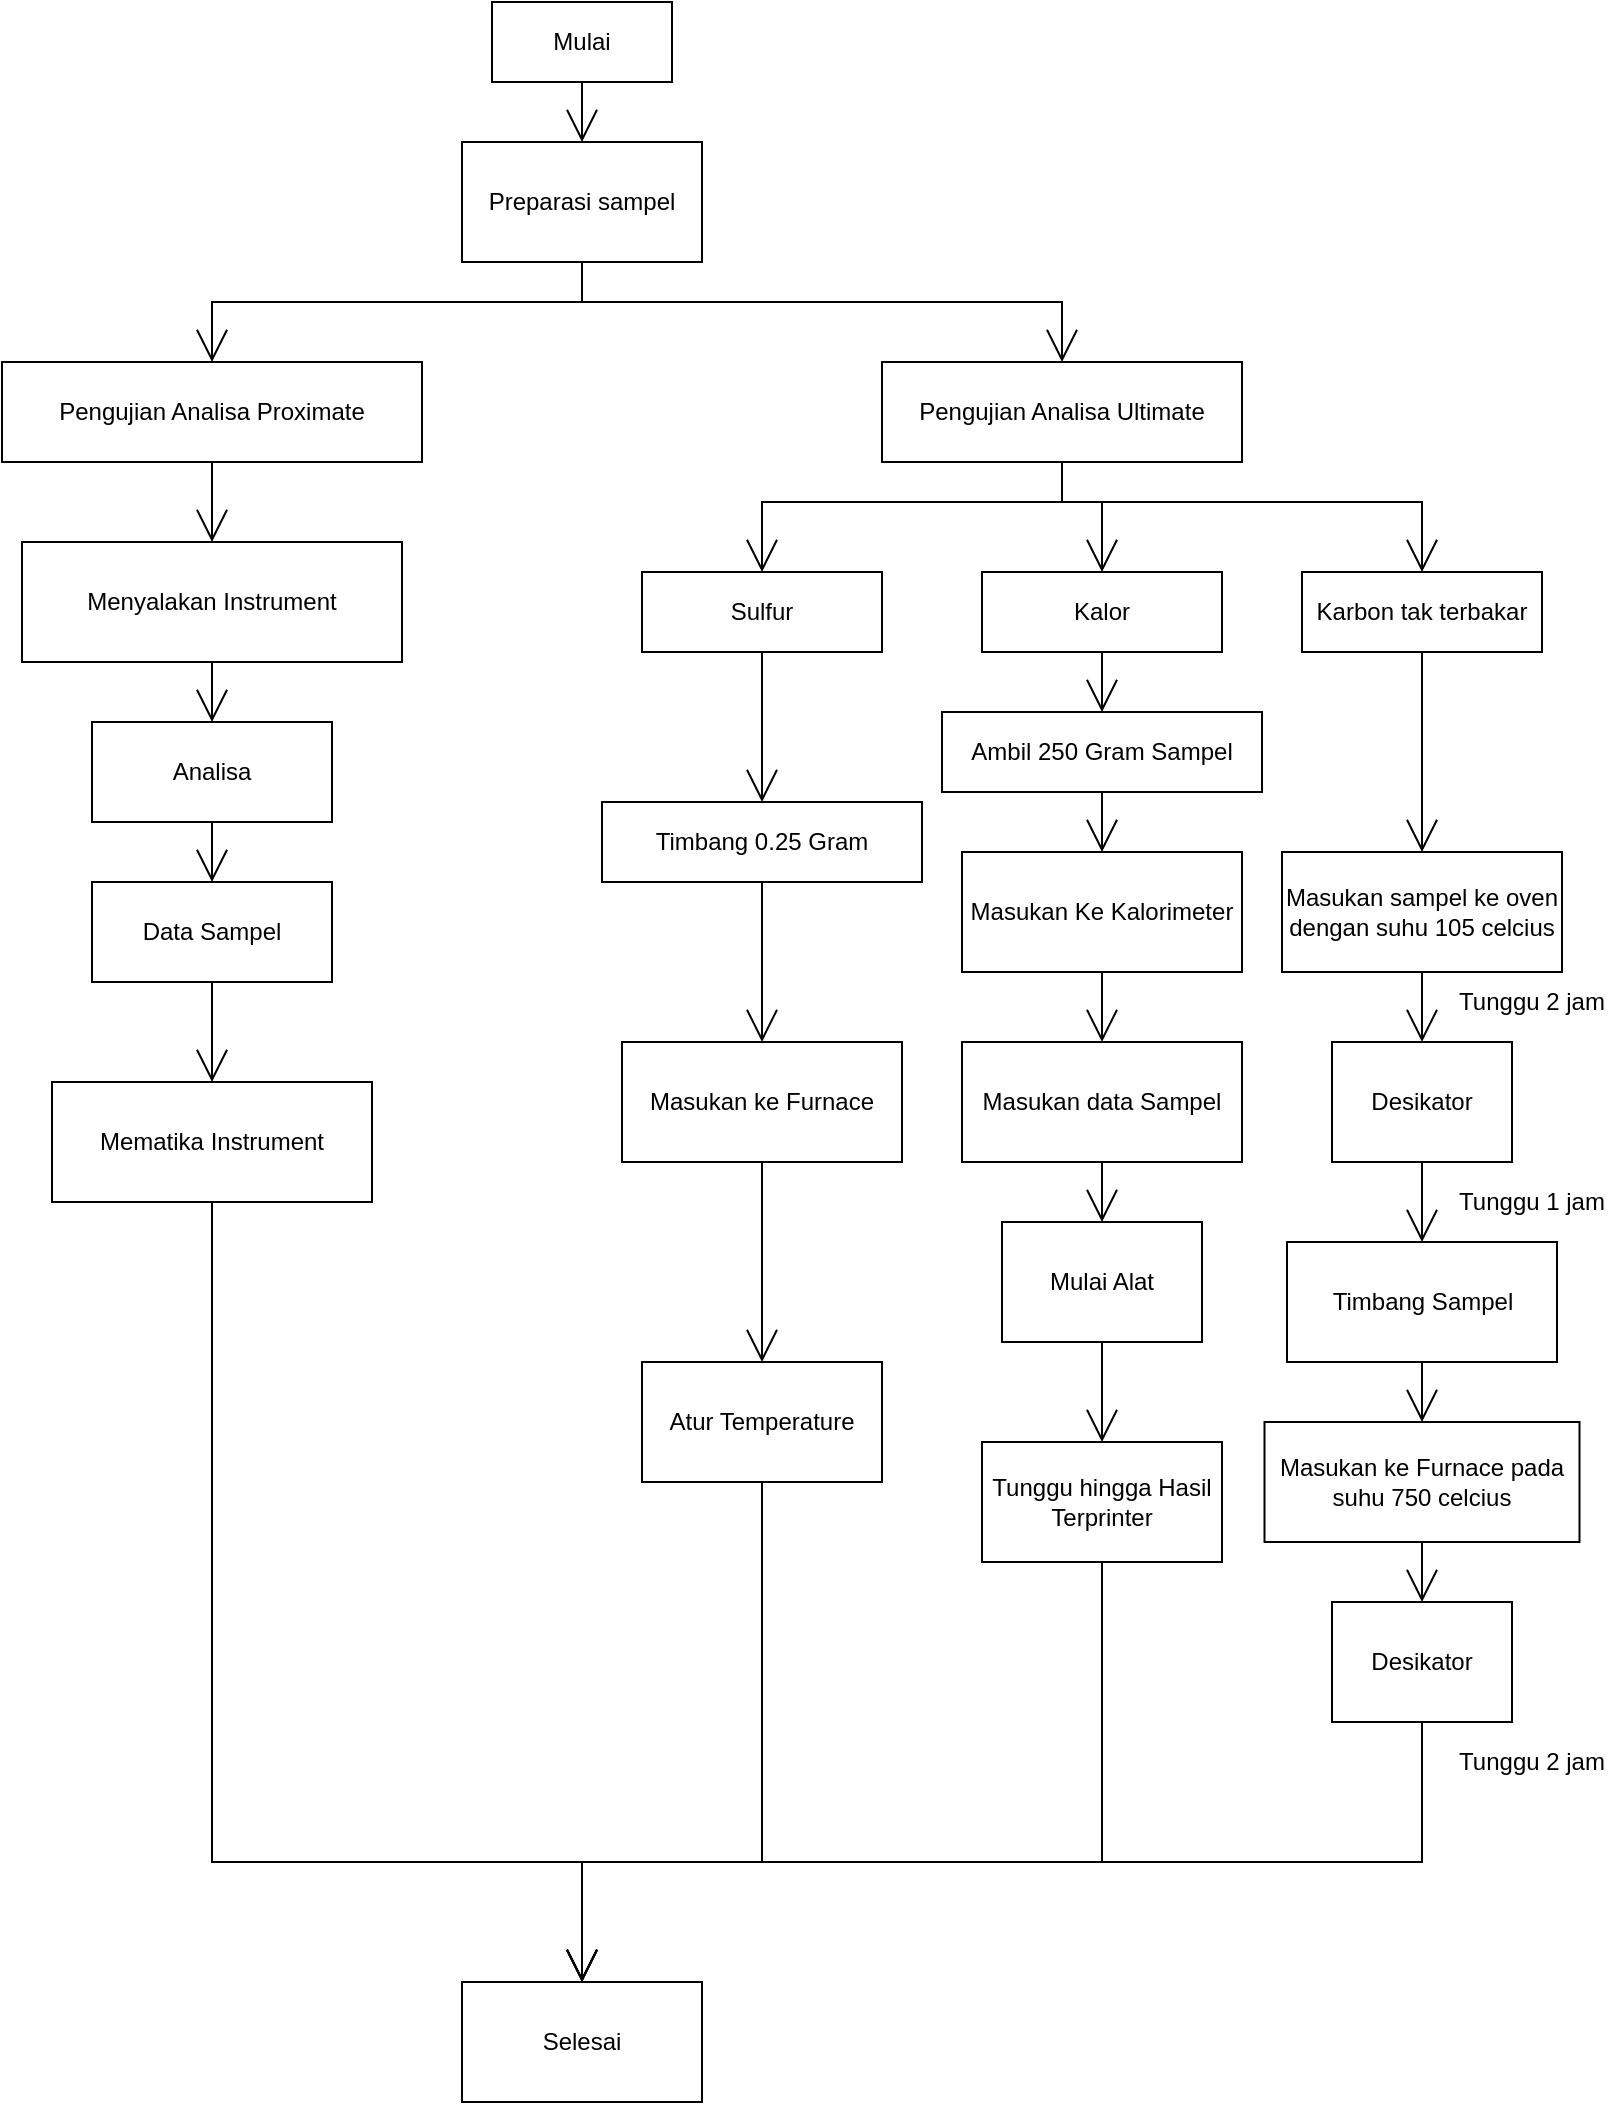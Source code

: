 <mxfile version="15.3.5" type="github"><diagram id="x6Mo9OaGlNHOc-c6YFQF" name="Page-1"><mxGraphModel dx="1210" dy="2806" grid="1" gridSize="10" guides="1" tooltips="1" connect="1" arrows="1" fold="1" page="1" pageScale="1" pageWidth="850" pageHeight="1100" math="0" shadow="0"><root><mxCell id="0"/><mxCell id="1" parent="0"/><mxCell id="eFSyNMqUESKllhxsErRE-7" style="edgeStyle=none;curved=1;rounded=0;orthogonalLoop=1;jettySize=auto;html=1;exitX=0.5;exitY=1;exitDx=0;exitDy=0;entryX=0.5;entryY=0;entryDx=0;entryDy=0;endArrow=open;startSize=14;endSize=14;sourcePerimeterSpacing=8;targetPerimeterSpacing=8;" edge="1" parent="1" source="eFSyNMqUESKllhxsErRE-1" target="eFSyNMqUESKllhxsErRE-2"><mxGeometry relative="1" as="geometry"/></mxCell><mxCell id="eFSyNMqUESKllhxsErRE-1" value="Mulai" style="rounded=0;whiteSpace=wrap;html=1;hachureGap=4;pointerEvents=0;" vertex="1" parent="1"><mxGeometry x="275" y="-2190" width="90" height="40" as="geometry"/></mxCell><mxCell id="eFSyNMqUESKllhxsErRE-8" style="edgeStyle=orthogonalEdgeStyle;rounded=0;orthogonalLoop=1;jettySize=auto;html=1;exitX=0.5;exitY=1;exitDx=0;exitDy=0;entryX=0.5;entryY=0;entryDx=0;entryDy=0;endArrow=open;startSize=14;endSize=14;sourcePerimeterSpacing=8;targetPerimeterSpacing=8;" edge="1" parent="1" source="eFSyNMqUESKllhxsErRE-2" target="eFSyNMqUESKllhxsErRE-3"><mxGeometry relative="1" as="geometry"/></mxCell><mxCell id="eFSyNMqUESKllhxsErRE-10" style="edgeStyle=orthogonalEdgeStyle;rounded=0;orthogonalLoop=1;jettySize=auto;html=1;exitX=0.5;exitY=1;exitDx=0;exitDy=0;entryX=0.5;entryY=0;entryDx=0;entryDy=0;endArrow=open;startSize=14;endSize=14;sourcePerimeterSpacing=8;targetPerimeterSpacing=8;" edge="1" parent="1" source="eFSyNMqUESKllhxsErRE-2" target="eFSyNMqUESKllhxsErRE-4"><mxGeometry relative="1" as="geometry"/></mxCell><mxCell id="eFSyNMqUESKllhxsErRE-2" value="Preparasi sampel" style="rounded=0;whiteSpace=wrap;html=1;hachureGap=4;pointerEvents=0;" vertex="1" parent="1"><mxGeometry x="260" y="-2120" width="120" height="60" as="geometry"/></mxCell><mxCell id="eFSyNMqUESKllhxsErRE-12" style="edgeStyle=orthogonalEdgeStyle;rounded=0;orthogonalLoop=1;jettySize=auto;html=1;exitX=0.5;exitY=1;exitDx=0;exitDy=0;entryX=0.5;entryY=0;entryDx=0;entryDy=0;endArrow=open;startSize=14;endSize=14;sourcePerimeterSpacing=8;targetPerimeterSpacing=8;" edge="1" parent="1" source="eFSyNMqUESKllhxsErRE-3" target="eFSyNMqUESKllhxsErRE-11"><mxGeometry relative="1" as="geometry"/></mxCell><mxCell id="eFSyNMqUESKllhxsErRE-3" value="Pengujian Analisa Proximate" style="rounded=0;whiteSpace=wrap;html=1;hachureGap=4;pointerEvents=0;" vertex="1" parent="1"><mxGeometry x="30" y="-2010" width="210" height="50" as="geometry"/></mxCell><mxCell id="eFSyNMqUESKllhxsErRE-26" style="edgeStyle=orthogonalEdgeStyle;rounded=0;orthogonalLoop=1;jettySize=auto;html=1;exitX=0.5;exitY=1;exitDx=0;exitDy=0;entryX=0.5;entryY=0;entryDx=0;entryDy=0;endArrow=open;startSize=14;endSize=14;sourcePerimeterSpacing=8;targetPerimeterSpacing=8;" edge="1" parent="1" source="eFSyNMqUESKllhxsErRE-4" target="eFSyNMqUESKllhxsErRE-23"><mxGeometry relative="1" as="geometry"><Array as="points"><mxPoint x="560" y="-1940"/><mxPoint x="410" y="-1940"/></Array></mxGeometry></mxCell><mxCell id="eFSyNMqUESKllhxsErRE-29" style="edgeStyle=orthogonalEdgeStyle;rounded=0;orthogonalLoop=1;jettySize=auto;html=1;exitX=0.5;exitY=1;exitDx=0;exitDy=0;entryX=0.5;entryY=0;entryDx=0;entryDy=0;endArrow=open;startSize=14;endSize=14;sourcePerimeterSpacing=8;targetPerimeterSpacing=8;" edge="1" parent="1" source="eFSyNMqUESKllhxsErRE-4" target="eFSyNMqUESKllhxsErRE-24"><mxGeometry relative="1" as="geometry"><Array as="points"><mxPoint x="560" y="-1940"/><mxPoint x="580" y="-1940"/></Array></mxGeometry></mxCell><mxCell id="eFSyNMqUESKllhxsErRE-30" style="edgeStyle=orthogonalEdgeStyle;rounded=0;orthogonalLoop=1;jettySize=auto;html=1;exitX=0.5;exitY=1;exitDx=0;exitDy=0;entryX=0.5;entryY=0;entryDx=0;entryDy=0;endArrow=open;startSize=14;endSize=14;sourcePerimeterSpacing=8;targetPerimeterSpacing=8;" edge="1" parent="1" source="eFSyNMqUESKllhxsErRE-4" target="eFSyNMqUESKllhxsErRE-25"><mxGeometry relative="1" as="geometry"><Array as="points"><mxPoint x="560" y="-1940"/><mxPoint x="740" y="-1940"/></Array></mxGeometry></mxCell><mxCell id="eFSyNMqUESKllhxsErRE-4" value="Pengujian Analisa Ultimate" style="rounded=0;whiteSpace=wrap;html=1;hachureGap=4;pointerEvents=0;" vertex="1" parent="1"><mxGeometry x="470" y="-2010" width="180" height="50" as="geometry"/></mxCell><mxCell id="eFSyNMqUESKllhxsErRE-15" style="edgeStyle=orthogonalEdgeStyle;rounded=0;orthogonalLoop=1;jettySize=auto;html=1;exitX=0.5;exitY=1;exitDx=0;exitDy=0;entryX=0.5;entryY=0;entryDx=0;entryDy=0;endArrow=open;startSize=14;endSize=14;sourcePerimeterSpacing=8;targetPerimeterSpacing=8;" edge="1" parent="1" source="eFSyNMqUESKllhxsErRE-11" target="eFSyNMqUESKllhxsErRE-14"><mxGeometry relative="1" as="geometry"/></mxCell><mxCell id="eFSyNMqUESKllhxsErRE-11" value="Menyalakan Instrument" style="rounded=0;whiteSpace=wrap;html=1;hachureGap=4;pointerEvents=0;" vertex="1" parent="1"><mxGeometry x="40" y="-1920" width="190" height="60" as="geometry"/></mxCell><mxCell id="eFSyNMqUESKllhxsErRE-17" style="edgeStyle=orthogonalEdgeStyle;rounded=0;orthogonalLoop=1;jettySize=auto;html=1;exitX=0.5;exitY=1;exitDx=0;exitDy=0;entryX=0.5;entryY=0;entryDx=0;entryDy=0;endArrow=open;startSize=14;endSize=14;sourcePerimeterSpacing=8;targetPerimeterSpacing=8;" edge="1" parent="1" source="eFSyNMqUESKllhxsErRE-14" target="eFSyNMqUESKllhxsErRE-16"><mxGeometry relative="1" as="geometry"/></mxCell><mxCell id="eFSyNMqUESKllhxsErRE-14" value="Analisa" style="rounded=0;whiteSpace=wrap;html=1;hachureGap=4;pointerEvents=0;" vertex="1" parent="1"><mxGeometry x="75" y="-1830" width="120" height="50" as="geometry"/></mxCell><mxCell id="eFSyNMqUESKllhxsErRE-21" style="edgeStyle=orthogonalEdgeStyle;rounded=0;orthogonalLoop=1;jettySize=auto;html=1;exitX=0.5;exitY=1;exitDx=0;exitDy=0;entryX=0.5;entryY=0;entryDx=0;entryDy=0;endArrow=open;startSize=14;endSize=14;sourcePerimeterSpacing=8;targetPerimeterSpacing=8;" edge="1" parent="1" source="eFSyNMqUESKllhxsErRE-16" target="eFSyNMqUESKllhxsErRE-19"><mxGeometry relative="1" as="geometry"/></mxCell><mxCell id="eFSyNMqUESKllhxsErRE-16" value="Data Sampel" style="rounded=0;whiteSpace=wrap;html=1;hachureGap=4;pointerEvents=0;" vertex="1" parent="1"><mxGeometry x="75" y="-1750" width="120" height="50" as="geometry"/></mxCell><mxCell id="eFSyNMqUESKllhxsErRE-42" style="edgeStyle=orthogonalEdgeStyle;rounded=0;orthogonalLoop=1;jettySize=auto;html=1;exitX=0.5;exitY=1;exitDx=0;exitDy=0;entryX=0.5;entryY=0;entryDx=0;entryDy=0;endArrow=open;startSize=14;endSize=14;sourcePerimeterSpacing=8;targetPerimeterSpacing=8;" edge="1" parent="1" source="eFSyNMqUESKllhxsErRE-19" target="eFSyNMqUESKllhxsErRE-22"><mxGeometry relative="1" as="geometry"><Array as="points"><mxPoint x="135" y="-1260"/><mxPoint x="320" y="-1260"/></Array></mxGeometry></mxCell><mxCell id="eFSyNMqUESKllhxsErRE-19" value="Mematika Instrument" style="rounded=0;whiteSpace=wrap;html=1;hachureGap=4;pointerEvents=0;" vertex="1" parent="1"><mxGeometry x="55" y="-1650" width="160" height="60" as="geometry"/></mxCell><mxCell id="eFSyNMqUESKllhxsErRE-22" value="Selesai" style="rounded=0;whiteSpace=wrap;html=1;hachureGap=4;pointerEvents=0;" vertex="1" parent="1"><mxGeometry x="260" y="-1200" width="120" height="60" as="geometry"/></mxCell><mxCell id="eFSyNMqUESKllhxsErRE-33" style="edgeStyle=orthogonalEdgeStyle;rounded=0;orthogonalLoop=1;jettySize=auto;html=1;exitX=0.5;exitY=1;exitDx=0;exitDy=0;entryX=0.5;entryY=0;entryDx=0;entryDy=0;endArrow=open;startSize=14;endSize=14;sourcePerimeterSpacing=8;targetPerimeterSpacing=8;" edge="1" parent="1" source="eFSyNMqUESKllhxsErRE-23" target="eFSyNMqUESKllhxsErRE-31"><mxGeometry relative="1" as="geometry"/></mxCell><mxCell id="eFSyNMqUESKllhxsErRE-23" value="Sulfur" style="rounded=0;whiteSpace=wrap;html=1;hachureGap=4;pointerEvents=0;" vertex="1" parent="1"><mxGeometry x="350" y="-1905" width="120" height="40" as="geometry"/></mxCell><mxCell id="eFSyNMqUESKllhxsErRE-35" style="edgeStyle=orthogonalEdgeStyle;rounded=0;orthogonalLoop=1;jettySize=auto;html=1;exitX=0.5;exitY=1;exitDx=0;exitDy=0;entryX=0.5;entryY=0;entryDx=0;entryDy=0;endArrow=open;startSize=14;endSize=14;sourcePerimeterSpacing=8;targetPerimeterSpacing=8;" edge="1" parent="1" source="eFSyNMqUESKllhxsErRE-24" target="eFSyNMqUESKllhxsErRE-34"><mxGeometry relative="1" as="geometry"/></mxCell><mxCell id="eFSyNMqUESKllhxsErRE-24" value="Kalor" style="rounded=0;whiteSpace=wrap;html=1;hachureGap=4;pointerEvents=0;" vertex="1" parent="1"><mxGeometry x="520" y="-1905" width="120" height="40" as="geometry"/></mxCell><mxCell id="eFSyNMqUESKllhxsErRE-37" style="edgeStyle=orthogonalEdgeStyle;rounded=0;orthogonalLoop=1;jettySize=auto;html=1;exitX=0.5;exitY=1;exitDx=0;exitDy=0;entryX=0.5;entryY=0;entryDx=0;entryDy=0;endArrow=open;startSize=14;endSize=14;sourcePerimeterSpacing=8;targetPerimeterSpacing=8;" edge="1" parent="1" source="eFSyNMqUESKllhxsErRE-25" target="eFSyNMqUESKllhxsErRE-36"><mxGeometry relative="1" as="geometry"/></mxCell><mxCell id="eFSyNMqUESKllhxsErRE-25" value="Karbon tak terbakar" style="rounded=0;whiteSpace=wrap;html=1;hachureGap=4;pointerEvents=0;" vertex="1" parent="1"><mxGeometry x="680" y="-1905" width="120" height="40" as="geometry"/></mxCell><mxCell id="eFSyNMqUESKllhxsErRE-41" style="edgeStyle=orthogonalEdgeStyle;rounded=0;orthogonalLoop=1;jettySize=auto;html=1;exitX=0.5;exitY=1;exitDx=0;exitDy=0;entryX=0.5;entryY=0;entryDx=0;entryDy=0;endArrow=open;startSize=14;endSize=14;sourcePerimeterSpacing=8;targetPerimeterSpacing=8;" edge="1" parent="1" source="eFSyNMqUESKllhxsErRE-31" target="eFSyNMqUESKllhxsErRE-39"><mxGeometry relative="1" as="geometry"/></mxCell><mxCell id="eFSyNMqUESKllhxsErRE-31" value="Timbang 0.25 Gram" style="whiteSpace=wrap;html=1;rounded=0;hachureGap=4;" vertex="1" parent="1"><mxGeometry x="330" y="-1790" width="160" height="40" as="geometry"/></mxCell><mxCell id="eFSyNMqUESKllhxsErRE-40" style="edgeStyle=orthogonalEdgeStyle;rounded=0;orthogonalLoop=1;jettySize=auto;html=1;exitX=0.5;exitY=1;exitDx=0;exitDy=0;entryX=0.5;entryY=0;entryDx=0;entryDy=0;endArrow=open;startSize=14;endSize=14;sourcePerimeterSpacing=8;targetPerimeterSpacing=8;" edge="1" parent="1" source="eFSyNMqUESKllhxsErRE-34" target="eFSyNMqUESKllhxsErRE-38"><mxGeometry relative="1" as="geometry"/></mxCell><mxCell id="eFSyNMqUESKllhxsErRE-34" value="Ambil 250 Gram Sampel" style="whiteSpace=wrap;html=1;rounded=0;hachureGap=4;" vertex="1" parent="1"><mxGeometry x="500" y="-1835" width="160" height="40" as="geometry"/></mxCell><mxCell id="eFSyNMqUESKllhxsErRE-51" style="edgeStyle=orthogonalEdgeStyle;rounded=0;orthogonalLoop=1;jettySize=auto;html=1;exitX=0.5;exitY=1;exitDx=0;exitDy=0;entryX=0.5;entryY=0;entryDx=0;entryDy=0;endArrow=open;startSize=14;endSize=14;sourcePerimeterSpacing=8;targetPerimeterSpacing=8;" edge="1" parent="1" source="eFSyNMqUESKllhxsErRE-36" target="eFSyNMqUESKllhxsErRE-47"><mxGeometry relative="1" as="geometry"/></mxCell><mxCell id="eFSyNMqUESKllhxsErRE-36" value="Masukan sampel ke oven dengan suhu 105 celcius" style="whiteSpace=wrap;html=1;rounded=0;hachureGap=4;" vertex="1" parent="1"><mxGeometry x="670" y="-1765" width="140" height="60" as="geometry"/></mxCell><mxCell id="eFSyNMqUESKllhxsErRE-52" style="edgeStyle=orthogonalEdgeStyle;rounded=0;orthogonalLoop=1;jettySize=auto;html=1;exitX=0.5;exitY=1;exitDx=0;exitDy=0;entryX=0.5;entryY=0;entryDx=0;entryDy=0;endArrow=open;startSize=14;endSize=14;sourcePerimeterSpacing=8;targetPerimeterSpacing=8;" edge="1" parent="1" source="eFSyNMqUESKllhxsErRE-38" target="eFSyNMqUESKllhxsErRE-44"><mxGeometry relative="1" as="geometry"/></mxCell><mxCell id="eFSyNMqUESKllhxsErRE-38" value="Masukan Ke Kalorimeter" style="whiteSpace=wrap;html=1;rounded=0;hachureGap=4;" vertex="1" parent="1"><mxGeometry x="510" y="-1765" width="140" height="60" as="geometry"/></mxCell><mxCell id="eFSyNMqUESKllhxsErRE-53" style="edgeStyle=orthogonalEdgeStyle;rounded=0;orthogonalLoop=1;jettySize=auto;html=1;exitX=0.5;exitY=1;exitDx=0;exitDy=0;entryX=0.5;entryY=0;entryDx=0;entryDy=0;endArrow=open;startSize=14;endSize=14;sourcePerimeterSpacing=8;targetPerimeterSpacing=8;" edge="1" parent="1" source="eFSyNMqUESKllhxsErRE-39" target="eFSyNMqUESKllhxsErRE-43"><mxGeometry relative="1" as="geometry"/></mxCell><mxCell id="eFSyNMqUESKllhxsErRE-39" value="Masukan ke Furnace" style="whiteSpace=wrap;html=1;rounded=0;hachureGap=4;" vertex="1" parent="1"><mxGeometry x="340" y="-1670" width="140" height="60" as="geometry"/></mxCell><mxCell id="eFSyNMqUESKllhxsErRE-54" style="edgeStyle=orthogonalEdgeStyle;rounded=0;orthogonalLoop=1;jettySize=auto;html=1;exitX=0.5;exitY=1;exitDx=0;exitDy=0;entryX=0.5;entryY=0;entryDx=0;entryDy=0;endArrow=open;startSize=14;endSize=14;sourcePerimeterSpacing=8;targetPerimeterSpacing=8;" edge="1" parent="1" source="eFSyNMqUESKllhxsErRE-43" target="eFSyNMqUESKllhxsErRE-22"><mxGeometry relative="1" as="geometry"><Array as="points"><mxPoint x="410" y="-1260"/><mxPoint x="320" y="-1260"/></Array></mxGeometry></mxCell><mxCell id="eFSyNMqUESKllhxsErRE-43" value="&lt;div&gt;Atur Temperature&lt;br&gt;&lt;/div&gt;" style="whiteSpace=wrap;html=1;rounded=0;hachureGap=4;" vertex="1" parent="1"><mxGeometry x="350" y="-1510" width="120" height="60" as="geometry"/></mxCell><mxCell id="eFSyNMqUESKllhxsErRE-57" style="edgeStyle=orthogonalEdgeStyle;rounded=0;orthogonalLoop=1;jettySize=auto;html=1;exitX=0.5;exitY=1;exitDx=0;exitDy=0;entryX=0.5;entryY=0;entryDx=0;entryDy=0;endArrow=open;startSize=14;endSize=14;sourcePerimeterSpacing=8;targetPerimeterSpacing=8;" edge="1" parent="1" source="eFSyNMqUESKllhxsErRE-44" target="eFSyNMqUESKllhxsErRE-55"><mxGeometry relative="1" as="geometry"/></mxCell><mxCell id="eFSyNMqUESKllhxsErRE-44" value="Masukan data Sampel" style="whiteSpace=wrap;html=1;rounded=0;hachureGap=4;" vertex="1" parent="1"><mxGeometry x="510" y="-1670" width="140" height="60" as="geometry"/></mxCell><mxCell id="eFSyNMqUESKllhxsErRE-64" style="edgeStyle=orthogonalEdgeStyle;rounded=0;orthogonalLoop=1;jettySize=auto;html=1;exitX=0.5;exitY=1;exitDx=0;exitDy=0;entryX=0.5;entryY=0;entryDx=0;entryDy=0;endArrow=open;startSize=14;endSize=14;sourcePerimeterSpacing=8;targetPerimeterSpacing=8;" edge="1" parent="1" source="eFSyNMqUESKllhxsErRE-47" target="eFSyNMqUESKllhxsErRE-60"><mxGeometry relative="1" as="geometry"/></mxCell><mxCell id="eFSyNMqUESKllhxsErRE-47" value="Desikator" style="whiteSpace=wrap;html=1;rounded=0;hachureGap=4;" vertex="1" parent="1"><mxGeometry x="695" y="-1670" width="90" height="60" as="geometry"/></mxCell><mxCell id="eFSyNMqUESKllhxsErRE-58" style="edgeStyle=orthogonalEdgeStyle;rounded=0;orthogonalLoop=1;jettySize=auto;html=1;exitX=0.5;exitY=1;exitDx=0;exitDy=0;entryX=0.5;entryY=0;entryDx=0;entryDy=0;endArrow=open;startSize=14;endSize=14;sourcePerimeterSpacing=8;targetPerimeterSpacing=8;" edge="1" parent="1" source="eFSyNMqUESKllhxsErRE-55" target="eFSyNMqUESKllhxsErRE-56"><mxGeometry relative="1" as="geometry"/></mxCell><mxCell id="eFSyNMqUESKllhxsErRE-55" value="Mulai Alat" style="whiteSpace=wrap;html=1;rounded=0;hachureGap=4;" vertex="1" parent="1"><mxGeometry x="530" y="-1580" width="100" height="60" as="geometry"/></mxCell><mxCell id="eFSyNMqUESKllhxsErRE-59" style="edgeStyle=orthogonalEdgeStyle;rounded=0;orthogonalLoop=1;jettySize=auto;html=1;exitX=0.5;exitY=1;exitDx=0;exitDy=0;endArrow=open;startSize=14;endSize=14;sourcePerimeterSpacing=8;targetPerimeterSpacing=8;" edge="1" parent="1" source="eFSyNMqUESKllhxsErRE-56"><mxGeometry relative="1" as="geometry"><mxPoint x="320" y="-1200" as="targetPoint"/><Array as="points"><mxPoint x="580" y="-1260"/><mxPoint x="320" y="-1260"/></Array></mxGeometry></mxCell><mxCell id="eFSyNMqUESKllhxsErRE-56" value="Tunggu hingga Hasil Terprinter" style="whiteSpace=wrap;html=1;rounded=0;hachureGap=4;" vertex="1" parent="1"><mxGeometry x="520" y="-1470" width="120" height="60" as="geometry"/></mxCell><mxCell id="eFSyNMqUESKllhxsErRE-65" style="edgeStyle=orthogonalEdgeStyle;rounded=0;orthogonalLoop=1;jettySize=auto;html=1;exitX=0.5;exitY=1;exitDx=0;exitDy=0;entryX=0.5;entryY=0;entryDx=0;entryDy=0;endArrow=open;startSize=14;endSize=14;sourcePerimeterSpacing=8;targetPerimeterSpacing=8;" edge="1" parent="1" source="eFSyNMqUESKllhxsErRE-60" target="eFSyNMqUESKllhxsErRE-63"><mxGeometry relative="1" as="geometry"/></mxCell><mxCell id="eFSyNMqUESKllhxsErRE-60" value="Timbang Sampel" style="whiteSpace=wrap;html=1;rounded=0;hachureGap=4;" vertex="1" parent="1"><mxGeometry x="672.5" y="-1570" width="135" height="60" as="geometry"/></mxCell><mxCell id="eFSyNMqUESKllhxsErRE-67" style="edgeStyle=orthogonalEdgeStyle;rounded=0;orthogonalLoop=1;jettySize=auto;html=1;exitX=0.5;exitY=1;exitDx=0;exitDy=0;endArrow=open;startSize=14;endSize=14;sourcePerimeterSpacing=8;targetPerimeterSpacing=8;" edge="1" parent="1" source="eFSyNMqUESKllhxsErRE-62"><mxGeometry relative="1" as="geometry"><mxPoint x="320" y="-1200" as="targetPoint"/><Array as="points"><mxPoint x="740" y="-1260"/><mxPoint x="320" y="-1260"/></Array></mxGeometry></mxCell><mxCell id="eFSyNMqUESKllhxsErRE-62" value="Desikator" style="whiteSpace=wrap;html=1;rounded=0;hachureGap=4;" vertex="1" parent="1"><mxGeometry x="695" y="-1390" width="90" height="60" as="geometry"/></mxCell><mxCell id="eFSyNMqUESKllhxsErRE-66" style="edgeStyle=orthogonalEdgeStyle;rounded=0;orthogonalLoop=1;jettySize=auto;html=1;exitX=0.5;exitY=1;exitDx=0;exitDy=0;entryX=0.5;entryY=0;entryDx=0;entryDy=0;endArrow=open;startSize=14;endSize=14;sourcePerimeterSpacing=8;targetPerimeterSpacing=8;" edge="1" parent="1" source="eFSyNMqUESKllhxsErRE-63" target="eFSyNMqUESKllhxsErRE-62"><mxGeometry relative="1" as="geometry"/></mxCell><mxCell id="eFSyNMqUESKllhxsErRE-63" value="Masukan ke Furnace pada suhu 750 celcius" style="whiteSpace=wrap;html=1;rounded=0;hachureGap=4;" vertex="1" parent="1"><mxGeometry x="661.25" y="-1480" width="157.5" height="60" as="geometry"/></mxCell><mxCell id="eFSyNMqUESKllhxsErRE-68" value="Tunggu 2 jam" style="text;html=1;strokeColor=none;fillColor=none;align=center;verticalAlign=middle;whiteSpace=wrap;rounded=0;hachureGap=4;pointerEvents=0;" vertex="1" parent="1"><mxGeometry x="750" y="-1700" width="90" height="20" as="geometry"/></mxCell><mxCell id="eFSyNMqUESKllhxsErRE-69" value="Tunggu 1 jam" style="text;html=1;strokeColor=none;fillColor=none;align=center;verticalAlign=middle;whiteSpace=wrap;rounded=0;hachureGap=4;pointerEvents=0;" vertex="1" parent="1"><mxGeometry x="750" y="-1600" width="90" height="20" as="geometry"/></mxCell><mxCell id="eFSyNMqUESKllhxsErRE-70" value="Tunggu 2 jam" style="text;html=1;strokeColor=none;fillColor=none;align=center;verticalAlign=middle;whiteSpace=wrap;rounded=0;hachureGap=4;pointerEvents=0;" vertex="1" parent="1"><mxGeometry x="750" y="-1320" width="90" height="20" as="geometry"/></mxCell></root></mxGraphModel></diagram></mxfile>
